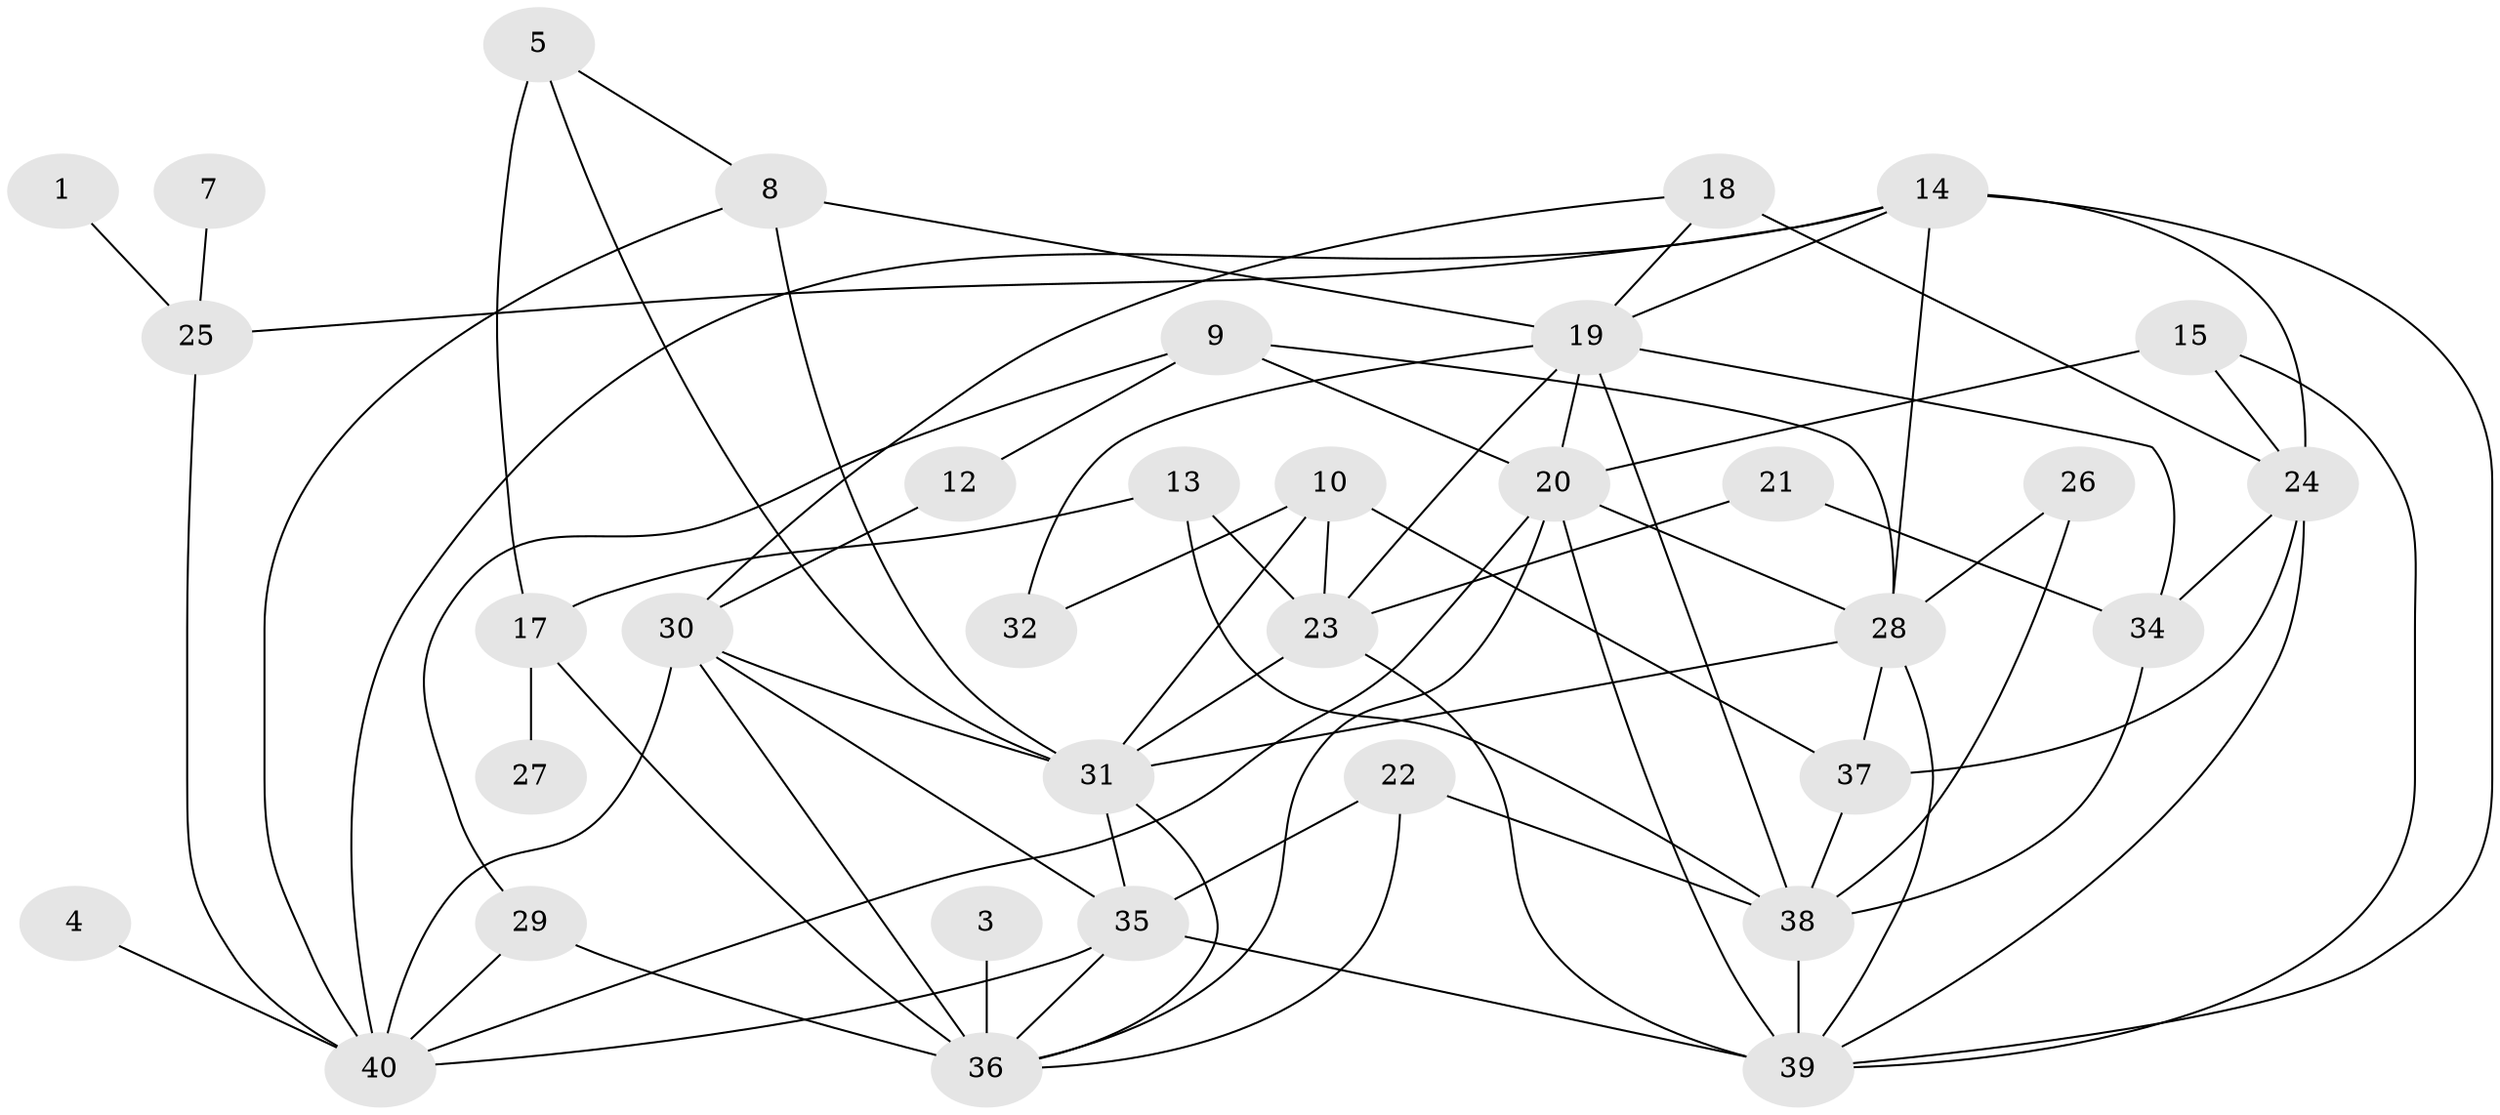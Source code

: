 // original degree distribution, {1: 0.15, 2: 0.24, 3: 0.25, 4: 0.14, 0: 0.05, 6: 0.04, 7: 0.02, 5: 0.1, 8: 0.01}
// Generated by graph-tools (version 1.1) at 2025/35/03/04/25 23:35:48]
// undirected, 35 vertices, 75 edges
graph export_dot {
  node [color=gray90,style=filled];
  1;
  3;
  4;
  5;
  7;
  8;
  9;
  10;
  12;
  13;
  14;
  15;
  17;
  18;
  19;
  20;
  21;
  22;
  23;
  24;
  25;
  26;
  27;
  28;
  29;
  30;
  31;
  32;
  34;
  35;
  36;
  37;
  38;
  39;
  40;
  1 -- 25 [weight=1.0];
  3 -- 36 [weight=1.0];
  4 -- 40 [weight=1.0];
  5 -- 8 [weight=1.0];
  5 -- 17 [weight=1.0];
  5 -- 31 [weight=2.0];
  7 -- 25 [weight=1.0];
  8 -- 19 [weight=1.0];
  8 -- 31 [weight=2.0];
  8 -- 40 [weight=1.0];
  9 -- 12 [weight=1.0];
  9 -- 20 [weight=1.0];
  9 -- 28 [weight=1.0];
  9 -- 29 [weight=1.0];
  10 -- 23 [weight=1.0];
  10 -- 31 [weight=1.0];
  10 -- 32 [weight=1.0];
  10 -- 37 [weight=1.0];
  12 -- 30 [weight=1.0];
  13 -- 17 [weight=1.0];
  13 -- 23 [weight=1.0];
  13 -- 38 [weight=1.0];
  14 -- 19 [weight=2.0];
  14 -- 24 [weight=2.0];
  14 -- 25 [weight=1.0];
  14 -- 28 [weight=1.0];
  14 -- 39 [weight=1.0];
  14 -- 40 [weight=1.0];
  15 -- 20 [weight=1.0];
  15 -- 24 [weight=1.0];
  15 -- 39 [weight=1.0];
  17 -- 27 [weight=1.0];
  17 -- 36 [weight=1.0];
  18 -- 19 [weight=1.0];
  18 -- 24 [weight=2.0];
  18 -- 30 [weight=1.0];
  19 -- 20 [weight=1.0];
  19 -- 23 [weight=2.0];
  19 -- 32 [weight=1.0];
  19 -- 34 [weight=1.0];
  19 -- 38 [weight=1.0];
  20 -- 28 [weight=1.0];
  20 -- 36 [weight=1.0];
  20 -- 39 [weight=2.0];
  20 -- 40 [weight=1.0];
  21 -- 23 [weight=1.0];
  21 -- 34 [weight=1.0];
  22 -- 35 [weight=1.0];
  22 -- 36 [weight=1.0];
  22 -- 38 [weight=1.0];
  23 -- 31 [weight=1.0];
  23 -- 39 [weight=1.0];
  24 -- 34 [weight=1.0];
  24 -- 37 [weight=1.0];
  24 -- 39 [weight=1.0];
  25 -- 40 [weight=1.0];
  26 -- 28 [weight=1.0];
  26 -- 38 [weight=1.0];
  28 -- 31 [weight=1.0];
  28 -- 37 [weight=1.0];
  28 -- 39 [weight=1.0];
  29 -- 36 [weight=1.0];
  29 -- 40 [weight=1.0];
  30 -- 31 [weight=1.0];
  30 -- 35 [weight=1.0];
  30 -- 36 [weight=2.0];
  30 -- 40 [weight=1.0];
  31 -- 35 [weight=2.0];
  31 -- 36 [weight=1.0];
  34 -- 38 [weight=1.0];
  35 -- 36 [weight=1.0];
  35 -- 39 [weight=1.0];
  35 -- 40 [weight=1.0];
  37 -- 38 [weight=1.0];
  38 -- 39 [weight=1.0];
}
